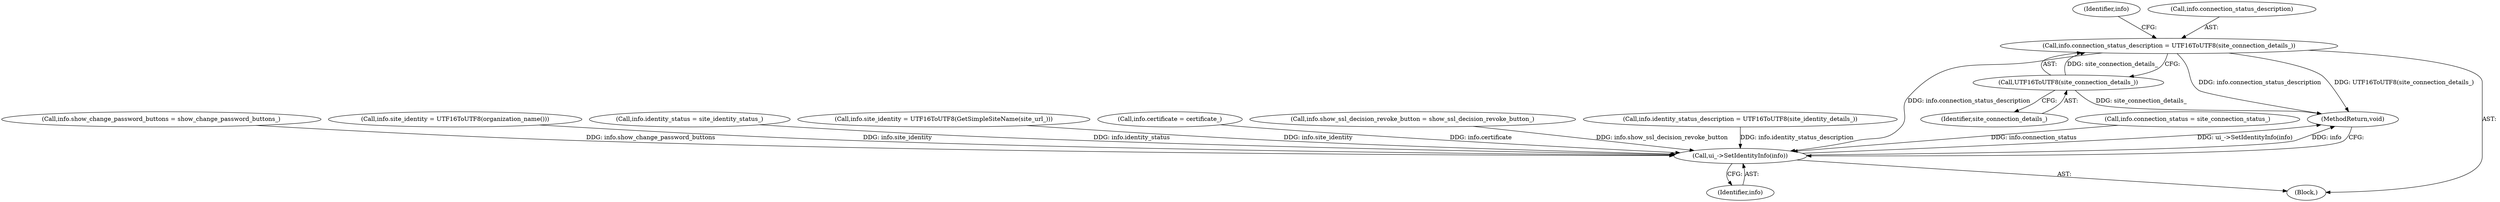 digraph "0_Chrome_7cde8513c12a6e8ec5d1d1eb1cfd078d9adad3ef_3@API" {
"1000132" [label="(Call,info.connection_status_description = UTF16ToUTF8(site_connection_details_))"];
"1000136" [label="(Call,UTF16ToUTF8(site_connection_details_))"];
"1000164" [label="(Call,ui_->SetIdentityInfo(info))"];
"1000127" [label="(Call,info.connection_status = site_connection_status_)"];
"1000137" [label="(Identifier,site_connection_details_)"];
"1000159" [label="(Call,info.show_change_password_buttons = show_change_password_buttons_)"];
"1000113" [label="(Call,info.site_identity = UTF16ToUTF8(organization_name()))"];
"1000101" [label="(Block,)"];
"1000138" [label="(Call,info.identity_status = site_identity_status_)"];
"1000132" [label="(Call,info.connection_status_description = UTF16ToUTF8(site_connection_details_))"];
"1000120" [label="(Call,info.site_identity = UTF16ToUTF8(GetSimpleSiteName(site_url_)))"];
"1000149" [label="(Call,info.certificate = certificate_)"];
"1000164" [label="(Call,ui_->SetIdentityInfo(info))"];
"1000140" [label="(Identifier,info)"];
"1000165" [label="(Identifier,info)"];
"1000133" [label="(Call,info.connection_status_description)"];
"1000154" [label="(Call,info.show_ssl_decision_revoke_button = show_ssl_decision_revoke_button_)"];
"1000136" [label="(Call,UTF16ToUTF8(site_connection_details_))"];
"1000143" [label="(Call,info.identity_status_description = UTF16ToUTF8(site_identity_details_))"];
"1000166" [label="(MethodReturn,void)"];
"1000132" -> "1000101"  [label="AST: "];
"1000132" -> "1000136"  [label="CFG: "];
"1000133" -> "1000132"  [label="AST: "];
"1000136" -> "1000132"  [label="AST: "];
"1000140" -> "1000132"  [label="CFG: "];
"1000132" -> "1000166"  [label="DDG: info.connection_status_description"];
"1000132" -> "1000166"  [label="DDG: UTF16ToUTF8(site_connection_details_)"];
"1000136" -> "1000132"  [label="DDG: site_connection_details_"];
"1000132" -> "1000164"  [label="DDG: info.connection_status_description"];
"1000136" -> "1000137"  [label="CFG: "];
"1000137" -> "1000136"  [label="AST: "];
"1000136" -> "1000166"  [label="DDG: site_connection_details_"];
"1000164" -> "1000101"  [label="AST: "];
"1000164" -> "1000165"  [label="CFG: "];
"1000165" -> "1000164"  [label="AST: "];
"1000166" -> "1000164"  [label="CFG: "];
"1000164" -> "1000166"  [label="DDG: ui_->SetIdentityInfo(info)"];
"1000164" -> "1000166"  [label="DDG: info"];
"1000138" -> "1000164"  [label="DDG: info.identity_status"];
"1000120" -> "1000164"  [label="DDG: info.site_identity"];
"1000149" -> "1000164"  [label="DDG: info.certificate"];
"1000127" -> "1000164"  [label="DDG: info.connection_status"];
"1000113" -> "1000164"  [label="DDG: info.site_identity"];
"1000159" -> "1000164"  [label="DDG: info.show_change_password_buttons"];
"1000154" -> "1000164"  [label="DDG: info.show_ssl_decision_revoke_button"];
"1000143" -> "1000164"  [label="DDG: info.identity_status_description"];
}
